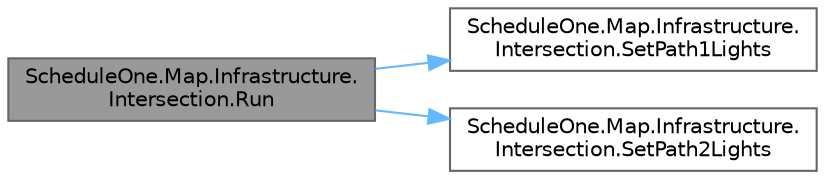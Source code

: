 digraph "ScheduleOne.Map.Infrastructure.Intersection.Run"
{
 // LATEX_PDF_SIZE
  bgcolor="transparent";
  edge [fontname=Helvetica,fontsize=10,labelfontname=Helvetica,labelfontsize=10];
  node [fontname=Helvetica,fontsize=10,shape=box,height=0.2,width=0.4];
  rankdir="LR";
  Node1 [id="Node000001",label="ScheduleOne.Map.Infrastructure.\lIntersection.Run",height=0.2,width=0.4,color="gray40", fillcolor="grey60", style="filled", fontcolor="black",tooltip=" "];
  Node1 -> Node2 [id="edge1_Node000001_Node000002",color="steelblue1",style="solid",tooltip=" "];
  Node2 [id="Node000002",label="ScheduleOne.Map.Infrastructure.\lIntersection.SetPath1Lights",height=0.2,width=0.4,color="grey40", fillcolor="white", style="filled",URL="$class_schedule_one_1_1_map_1_1_infrastructure_1_1_intersection.html#a7ee2b3f966feeb688ee06c9db61257c5",tooltip=" "];
  Node1 -> Node3 [id="edge2_Node000001_Node000003",color="steelblue1",style="solid",tooltip=" "];
  Node3 [id="Node000003",label="ScheduleOne.Map.Infrastructure.\lIntersection.SetPath2Lights",height=0.2,width=0.4,color="grey40", fillcolor="white", style="filled",URL="$class_schedule_one_1_1_map_1_1_infrastructure_1_1_intersection.html#a428304263644c69361d300c4d1985b52",tooltip=" "];
}
